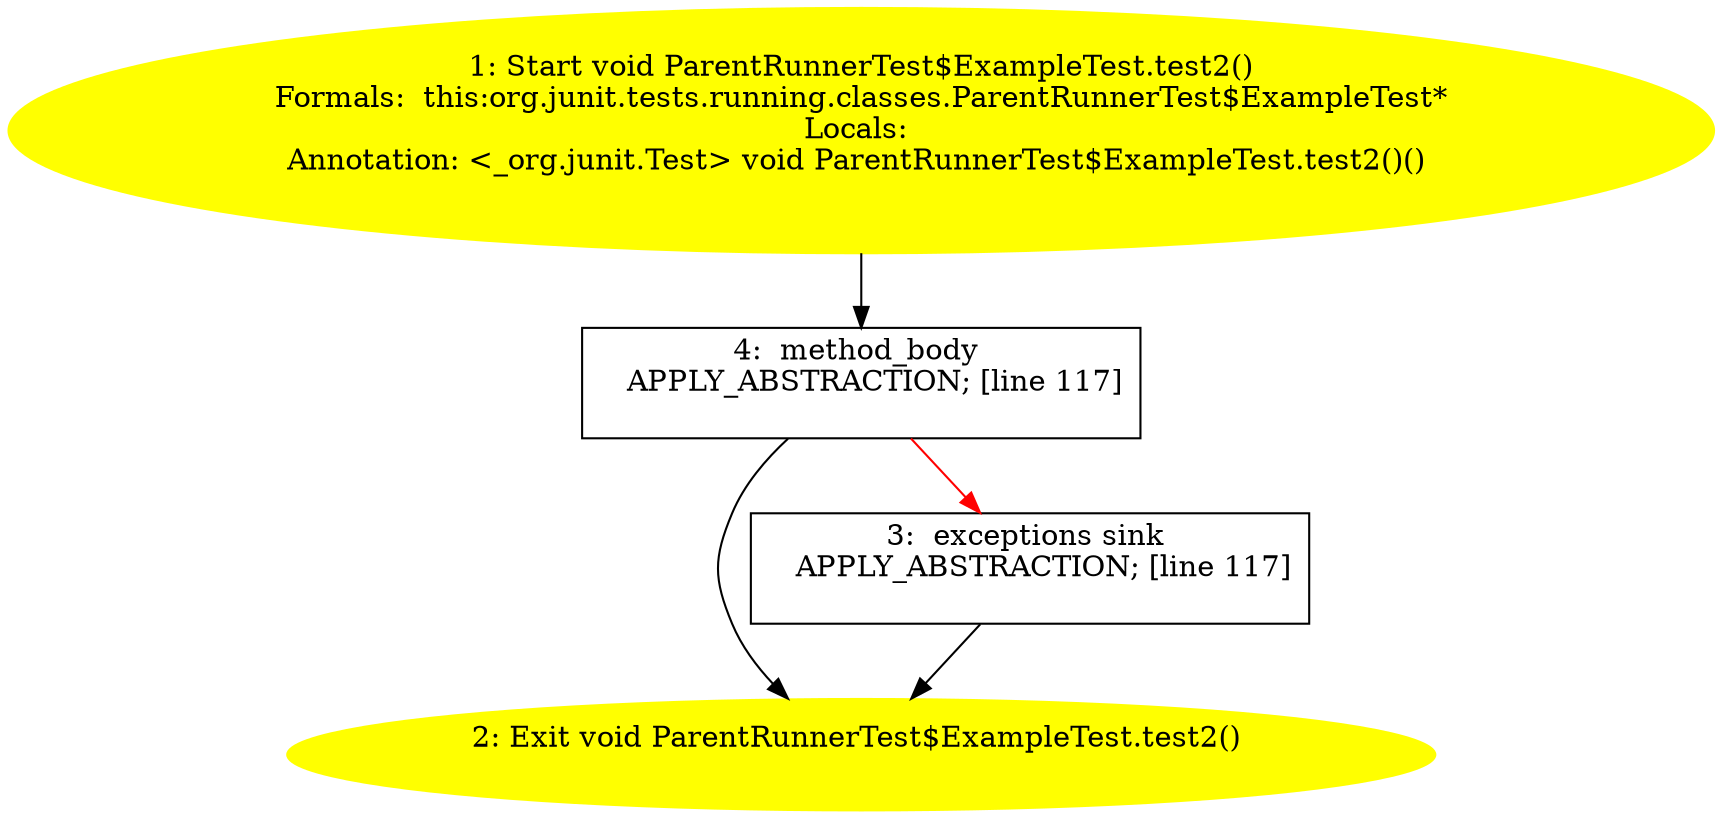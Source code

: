 /* @generated */
digraph cfg {
"org.junit.tests.running.classes.ParentRunnerTest$ExampleTest.test2():void.7d917905b62f65df3de3b1bb2e75336c_1" [label="1: Start void ParentRunnerTest$ExampleTest.test2()\nFormals:  this:org.junit.tests.running.classes.ParentRunnerTest$ExampleTest*\nLocals: \nAnnotation: <_org.junit.Test> void ParentRunnerTest$ExampleTest.test2()() \n  " color=yellow style=filled]
	

	 "org.junit.tests.running.classes.ParentRunnerTest$ExampleTest.test2():void.7d917905b62f65df3de3b1bb2e75336c_1" -> "org.junit.tests.running.classes.ParentRunnerTest$ExampleTest.test2():void.7d917905b62f65df3de3b1bb2e75336c_4" ;
"org.junit.tests.running.classes.ParentRunnerTest$ExampleTest.test2():void.7d917905b62f65df3de3b1bb2e75336c_2" [label="2: Exit void ParentRunnerTest$ExampleTest.test2() \n  " color=yellow style=filled]
	

"org.junit.tests.running.classes.ParentRunnerTest$ExampleTest.test2():void.7d917905b62f65df3de3b1bb2e75336c_3" [label="3:  exceptions sink \n   APPLY_ABSTRACTION; [line 117]\n " shape="box"]
	

	 "org.junit.tests.running.classes.ParentRunnerTest$ExampleTest.test2():void.7d917905b62f65df3de3b1bb2e75336c_3" -> "org.junit.tests.running.classes.ParentRunnerTest$ExampleTest.test2():void.7d917905b62f65df3de3b1bb2e75336c_2" ;
"org.junit.tests.running.classes.ParentRunnerTest$ExampleTest.test2():void.7d917905b62f65df3de3b1bb2e75336c_4" [label="4:  method_body \n   APPLY_ABSTRACTION; [line 117]\n " shape="box"]
	

	 "org.junit.tests.running.classes.ParentRunnerTest$ExampleTest.test2():void.7d917905b62f65df3de3b1bb2e75336c_4" -> "org.junit.tests.running.classes.ParentRunnerTest$ExampleTest.test2():void.7d917905b62f65df3de3b1bb2e75336c_2" ;
	 "org.junit.tests.running.classes.ParentRunnerTest$ExampleTest.test2():void.7d917905b62f65df3de3b1bb2e75336c_4" -> "org.junit.tests.running.classes.ParentRunnerTest$ExampleTest.test2():void.7d917905b62f65df3de3b1bb2e75336c_3" [color="red" ];
}

